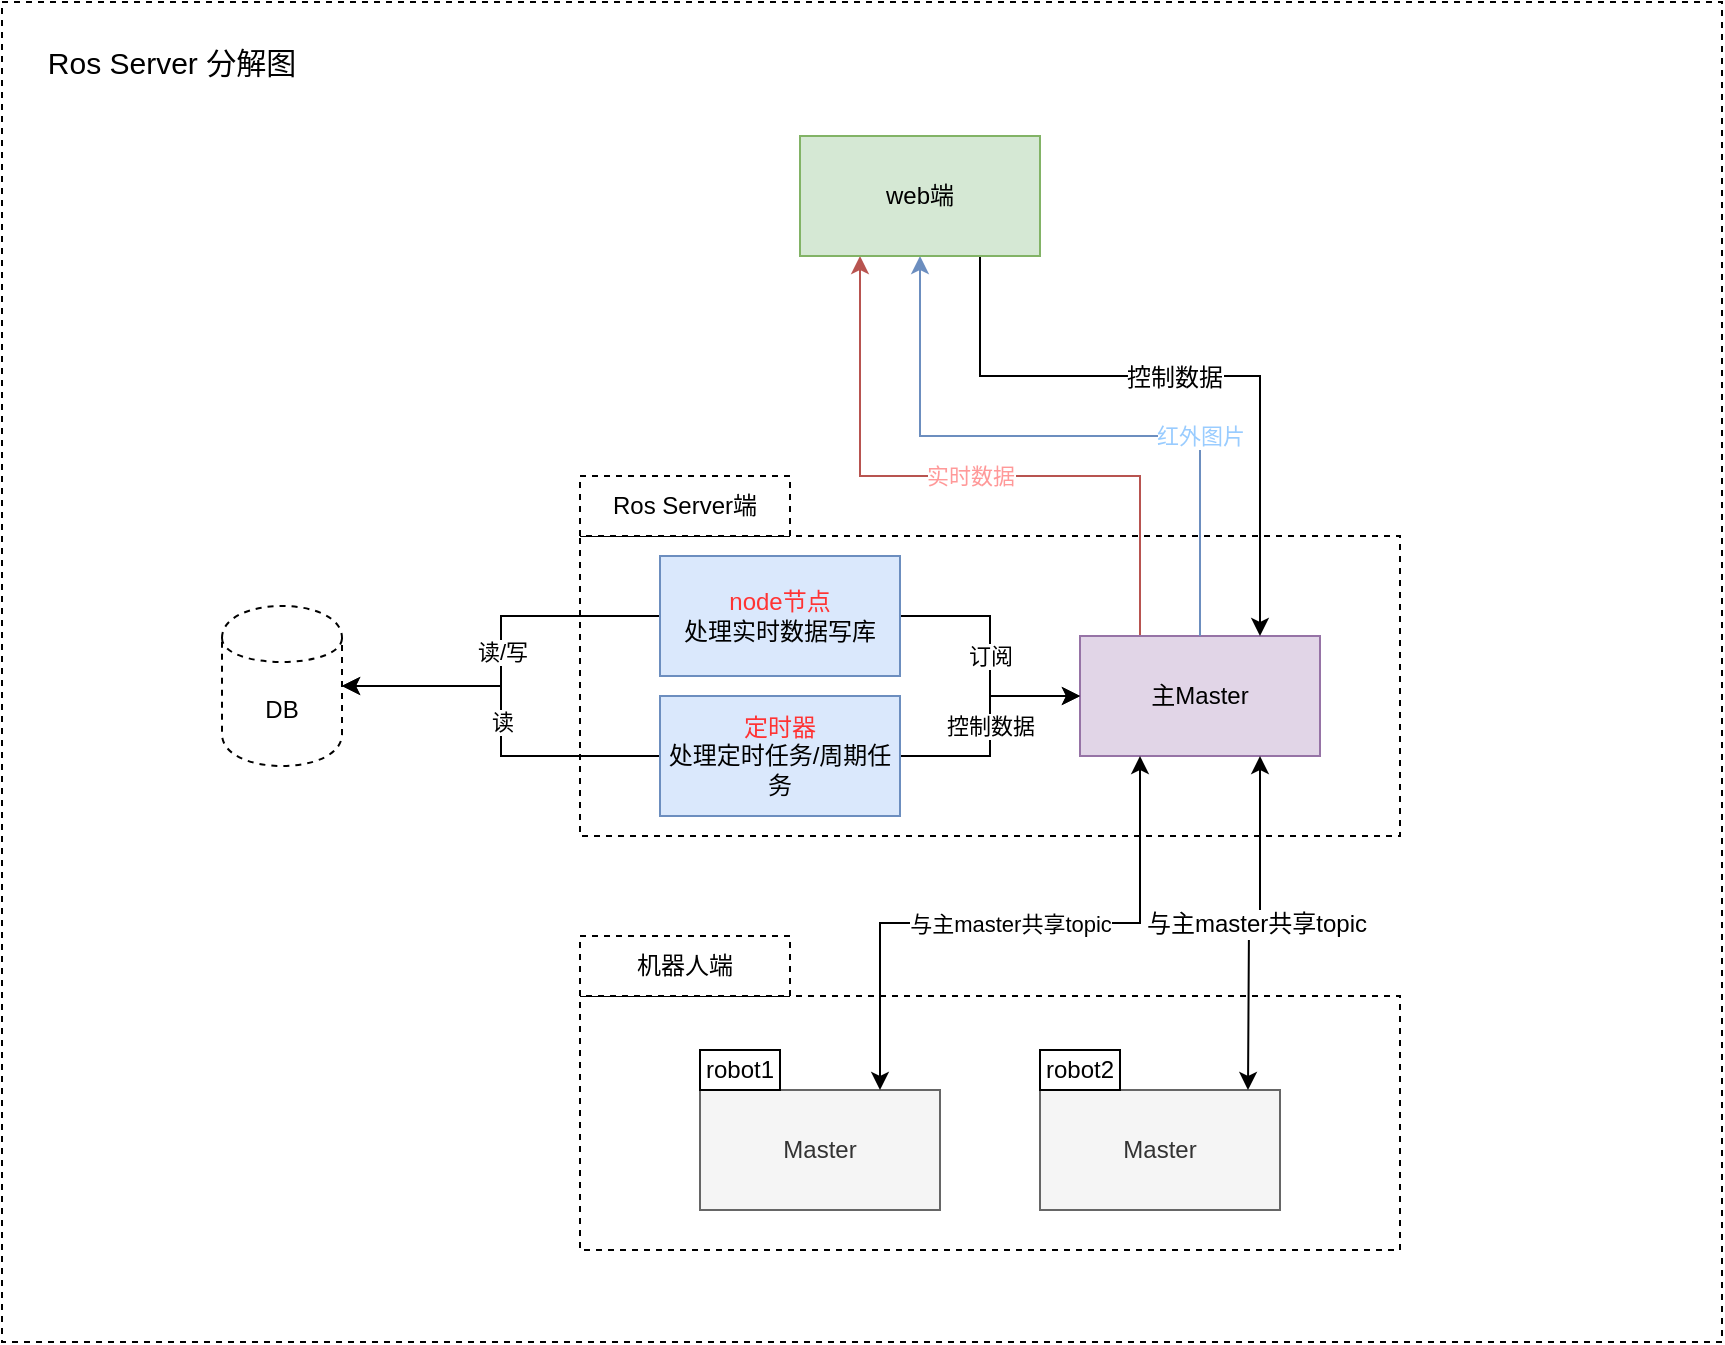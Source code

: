 <mxfile version="10.5.0" type="github"><diagram id="m1K2nT7WgAOvWQ9tVhcv" name="ç¬¬ 1 é¡µ"><mxGraphModel dx="918" dy="491" grid="1" gridSize="10" guides="1" tooltips="1" connect="1" arrows="1" fold="1" page="1" pageScale="1" pageWidth="1169" pageHeight="827" math="0" shadow="0"><root><mxCell id="0"/><mxCell id="1" parent="0"/><mxCell id="ibDMSAbsOkrf7F27Zd1h-25" value="" style="rounded=0;whiteSpace=wrap;html=1;dashed=1;fontColor=#000000;" parent="1" vertex="1"><mxGeometry x="110" y="10" width="860" height="670" as="geometry"/></mxCell><mxCell id="ibDMSAbsOkrf7F27Zd1h-1" value="" style="rounded=0;whiteSpace=wrap;html=1;dashed=1;" parent="1" vertex="1"><mxGeometry x="399" y="507" width="410" height="127" as="geometry"/></mxCell><mxCell id="ibDMSAbsOkrf7F27Zd1h-2" value="Master" style="rounded=0;whiteSpace=wrap;html=1;fillColor=#f5f5f5;strokeColor=#666666;fontColor=#333333;" parent="1" vertex="1"><mxGeometry x="459" y="554" width="120" height="60" as="geometry"/></mxCell><mxCell id="ibDMSAbsOkrf7F27Zd1h-3" value="robot1" style="rounded=0;whiteSpace=wrap;html=1;" parent="1" vertex="1"><mxGeometry x="459" y="534" width="40" height="20" as="geometry"/></mxCell><mxCell id="ibDMSAbsOkrf7F27Zd1h-4" value="Master" style="rounded=0;whiteSpace=wrap;html=1;fillColor=#f5f5f5;strokeColor=#666666;fontColor=#333333;" parent="1" vertex="1"><mxGeometry x="629" y="554" width="120" height="60" as="geometry"/></mxCell><mxCell id="ibDMSAbsOkrf7F27Zd1h-5" value="robot2" style="rounded=0;whiteSpace=wrap;html=1;" parent="1" vertex="1"><mxGeometry x="629" y="534" width="40" height="20" as="geometry"/></mxCell><mxCell id="ibDMSAbsOkrf7F27Zd1h-6" value="" style="rounded=0;whiteSpace=wrap;html=1;dashed=1;" parent="1" vertex="1"><mxGeometry x="399" y="277" width="410" height="150" as="geometry"/></mxCell><mxCell id="ibDMSAbsOkrf7F27Zd1h-13" value="实时数据" style="edgeStyle=orthogonalEdgeStyle;rounded=0;orthogonalLoop=1;jettySize=auto;html=1;exitX=0.25;exitY=0;exitDx=0;exitDy=0;entryX=0.25;entryY=1;entryDx=0;entryDy=0;fillColor=#f8cecc;strokeColor=#b85450;fontColor=#FF9999;" parent="1" source="ibDMSAbsOkrf7F27Zd1h-7" target="ibDMSAbsOkrf7F27Zd1h-12" edge="1"><mxGeometry relative="1" as="geometry"><Array as="points"><mxPoint x="679" y="247"/><mxPoint x="539" y="247"/></Array></mxGeometry></mxCell><mxCell id="ibDMSAbsOkrf7F27Zd1h-7" value="主Master" style="rounded=0;whiteSpace=wrap;html=1;fillColor=#e1d5e7;strokeColor=#9673a6;" parent="1" vertex="1"><mxGeometry x="649" y="327" width="120" height="60" as="geometry"/></mxCell><mxCell id="ibDMSAbsOkrf7F27Zd1h-8" style="edgeStyle=orthogonalEdgeStyle;rounded=0;orthogonalLoop=1;jettySize=auto;html=1;exitX=0.75;exitY=0;exitDx=0;exitDy=0;entryX=0.75;entryY=1;entryDx=0;entryDy=0;startArrow=classic;startFill=1;" parent="1" target="ibDMSAbsOkrf7F27Zd1h-7" edge="1"><mxGeometry relative="1" as="geometry"><mxPoint x="733" y="554" as="sourcePoint"/><mxPoint x="723" y="371" as="targetPoint"/></mxGeometry></mxCell><mxCell id="ibDMSAbsOkrf7F27Zd1h-17" value="&lt;span&gt;与主master共享topic&lt;/span&gt;" style="text;html=1;resizable=0;points=[];align=center;verticalAlign=middle;labelBackgroundColor=#ffffff;fontColor=#000000;" parent="ibDMSAbsOkrf7F27Zd1h-8" vertex="1" connectable="0"><mxGeometry x="0.005" relative="1" as="geometry"><mxPoint as="offset"/></mxGeometry></mxCell><mxCell id="ibDMSAbsOkrf7F27Zd1h-9" value="与主master共享topic" style="edgeStyle=orthogonalEdgeStyle;rounded=0;orthogonalLoop=1;jettySize=auto;html=1;exitX=0.75;exitY=0;exitDx=0;exitDy=0;entryX=0.25;entryY=1;entryDx=0;entryDy=0;endArrow=classic;endFill=1;startArrow=classic;startFill=1;" parent="1" source="ibDMSAbsOkrf7F27Zd1h-2" target="ibDMSAbsOkrf7F27Zd1h-7" edge="1"><mxGeometry relative="1" as="geometry"/></mxCell><mxCell id="ibDMSAbsOkrf7F27Zd1h-11" value="订阅" style="edgeStyle=orthogonalEdgeStyle;rounded=0;orthogonalLoop=1;jettySize=auto;html=1;exitX=1;exitY=0.5;exitDx=0;exitDy=0;entryX=0;entryY=0.5;entryDx=0;entryDy=0;" parent="1" source="ibDMSAbsOkrf7F27Zd1h-10" target="ibDMSAbsOkrf7F27Zd1h-7" edge="1"><mxGeometry relative="1" as="geometry"/></mxCell><mxCell id="ibDMSAbsOkrf7F27Zd1h-21" value="读/写" style="edgeStyle=orthogonalEdgeStyle;rounded=0;orthogonalLoop=1;jettySize=auto;html=1;exitX=0;exitY=0.5;exitDx=0;exitDy=0;fontColor=#000000;" parent="1" source="ibDMSAbsOkrf7F27Zd1h-10" target="ibDMSAbsOkrf7F27Zd1h-20" edge="1"><mxGeometry relative="1" as="geometry"/></mxCell><mxCell id="ibDMSAbsOkrf7F27Zd1h-10" value="&lt;font color=&quot;#ff3333&quot;&gt;node节点&lt;/font&gt;&lt;br&gt;处理实时数据写库&lt;br&gt;" style="rounded=0;whiteSpace=wrap;html=1;fillColor=#dae8fc;strokeColor=#6c8ebf;" parent="1" vertex="1"><mxGeometry x="439" y="287" width="120" height="60" as="geometry"/></mxCell><mxCell id="ibDMSAbsOkrf7F27Zd1h-14" value="红外图片" style="edgeStyle=orthogonalEdgeStyle;rounded=0;orthogonalLoop=1;jettySize=auto;html=1;exitX=0.5;exitY=0;exitDx=0;exitDy=0;entryX=0.5;entryY=1;entryDx=0;entryDy=0;fontColor=#99CCFF;fillColor=#dae8fc;strokeColor=#6c8ebf;" parent="1" source="ibDMSAbsOkrf7F27Zd1h-7" target="ibDMSAbsOkrf7F27Zd1h-12" edge="1"><mxGeometry x="-0.39" relative="1" as="geometry"><Array as="points"><mxPoint x="709" y="227"/><mxPoint x="569" y="227"/></Array><mxPoint as="offset"/></mxGeometry></mxCell><mxCell id="ibDMSAbsOkrf7F27Zd1h-15" style="edgeStyle=orthogonalEdgeStyle;rounded=0;orthogonalLoop=1;jettySize=auto;html=1;exitX=0.75;exitY=1;exitDx=0;exitDy=0;entryX=0.75;entryY=0;entryDx=0;entryDy=0;" parent="1" source="ibDMSAbsOkrf7F27Zd1h-12" target="ibDMSAbsOkrf7F27Zd1h-7" edge="1"><mxGeometry relative="1" as="geometry"><Array as="points"><mxPoint x="599" y="197"/><mxPoint x="739" y="197"/></Array></mxGeometry></mxCell><mxCell id="ibDMSAbsOkrf7F27Zd1h-16" value="控制数据" style="text;html=1;resizable=0;points=[];align=center;verticalAlign=middle;labelBackgroundColor=#ffffff;" parent="ibDMSAbsOkrf7F27Zd1h-15" vertex="1" connectable="0"><mxGeometry x="-0.049" y="-1" relative="1" as="geometry"><mxPoint as="offset"/></mxGeometry></mxCell><mxCell id="ibDMSAbsOkrf7F27Zd1h-12" value="web端" style="rounded=0;whiteSpace=wrap;html=1;fillColor=#d5e8d4;strokeColor=#82b366;" parent="1" vertex="1"><mxGeometry x="509" y="77" width="120" height="60" as="geometry"/></mxCell><mxCell id="ibDMSAbsOkrf7F27Zd1h-18" value="Ros Server端" style="rounded=0;whiteSpace=wrap;html=1;fontColor=#000000;dashed=1;" parent="1" vertex="1"><mxGeometry x="399" y="247" width="105" height="30" as="geometry"/></mxCell><mxCell id="ibDMSAbsOkrf7F27Zd1h-19" value="机器人端" style="rounded=0;whiteSpace=wrap;html=1;fontColor=#000000;dashed=1;" parent="1" vertex="1"><mxGeometry x="399" y="477" width="105" height="30" as="geometry"/></mxCell><mxCell id="ibDMSAbsOkrf7F27Zd1h-20" value="DB" style="shape=cylinder;whiteSpace=wrap;html=1;boundedLbl=1;backgroundOutline=1;dashed=1;fontColor=#000000;" parent="1" vertex="1"><mxGeometry x="220" y="312" width="60" height="80" as="geometry"/></mxCell><mxCell id="ibDMSAbsOkrf7F27Zd1h-23" value="控制数据" style="edgeStyle=orthogonalEdgeStyle;rounded=0;orthogonalLoop=1;jettySize=auto;html=1;exitX=1;exitY=0.5;exitDx=0;exitDy=0;entryX=0;entryY=0.5;entryDx=0;entryDy=0;fontColor=#000000;" parent="1" source="ibDMSAbsOkrf7F27Zd1h-22" target="ibDMSAbsOkrf7F27Zd1h-7" edge="1"><mxGeometry relative="1" as="geometry"/></mxCell><mxCell id="ibDMSAbsOkrf7F27Zd1h-24" value="读" style="edgeStyle=orthogonalEdgeStyle;rounded=0;orthogonalLoop=1;jettySize=auto;html=1;exitX=0;exitY=0.5;exitDx=0;exitDy=0;fontColor=#000000;" parent="1" source="ibDMSAbsOkrf7F27Zd1h-22" target="ibDMSAbsOkrf7F27Zd1h-20" edge="1"><mxGeometry relative="1" as="geometry"/></mxCell><mxCell id="ibDMSAbsOkrf7F27Zd1h-22" value="&lt;font color=&quot;#ff3333&quot;&gt;定时器&lt;/font&gt;&lt;br&gt;处理定时任务/周期任务&lt;br&gt;" style="rounded=0;whiteSpace=wrap;html=1;fillColor=#dae8fc;strokeColor=#6c8ebf;" parent="1" vertex="1"><mxGeometry x="439" y="357" width="120" height="60" as="geometry"/></mxCell><mxCell id="ibDMSAbsOkrf7F27Zd1h-27" value="Ros Server 分解图" style="text;html=1;strokeColor=none;fillColor=none;align=center;verticalAlign=middle;whiteSpace=wrap;rounded=0;dashed=1;fontColor=#000000;fontSize=15;" parent="1" vertex="1"><mxGeometry x="130" y="30" width="130" height="20" as="geometry"/></mxCell></root></mxGraphModel></diagram></mxfile>
